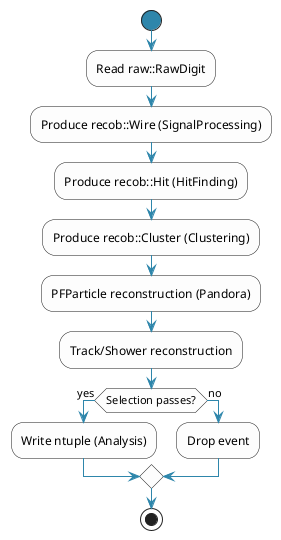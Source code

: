 @startuml LArSoft_Activity
skinparam shadowing false
skinparam defaultFontName Arial
skinparam ArrowColor #2E86AB
skinparam activity {
  BackgroundColor #FDFDFD
  BarColor #2E86AB
  StartColor #2E86AB
  EndColor #2E86AB
}
start
:Read raw::RawDigit;
:Produce recob::Wire (SignalProcessing);
:Produce recob::Hit (HitFinding);
:Produce recob::Cluster (Clustering);
:PFParticle reconstruction (Pandora);
:Track/Shower reconstruction;
if (Selection passes?) then (yes)
  :Write ntuple (Analysis);
else (no)
  :Drop event;
endif
stop
@enduml
